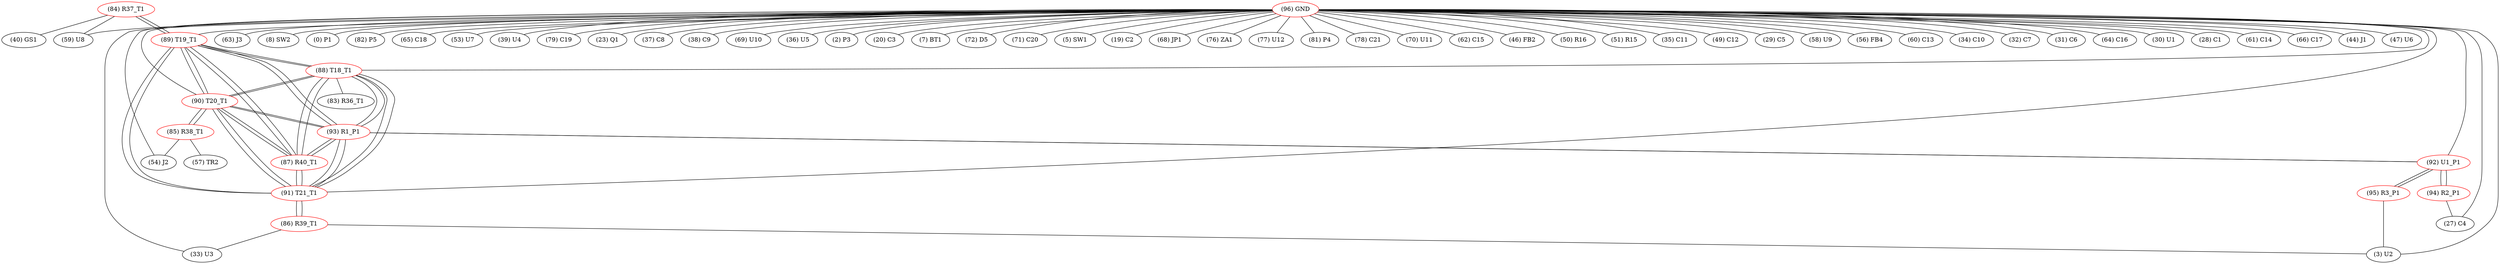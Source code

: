 graph {
	84 [label="(84) R37_T1" color=red]
	59 [label="(59) U8"]
	40 [label="(40) GS1"]
	89 [label="(89) T19_T1"]
	85 [label="(85) R38_T1" color=red]
	54 [label="(54) J2"]
	57 [label="(57) TR2"]
	90 [label="(90) T20_T1"]
	86 [label="(86) R39_T1" color=red]
	33 [label="(33) U3"]
	3 [label="(3) U2"]
	91 [label="(91) T21_T1"]
	87 [label="(87) R40_T1" color=red]
	93 [label="(93) R1_P1"]
	88 [label="(88) T18_T1"]
	91 [label="(91) T21_T1"]
	90 [label="(90) T20_T1"]
	89 [label="(89) T19_T1"]
	88 [label="(88) T18_T1" color=red]
	83 [label="(83) R36_T1"]
	93 [label="(93) R1_P1"]
	91 [label="(91) T21_T1"]
	90 [label="(90) T20_T1"]
	89 [label="(89) T19_T1"]
	87 [label="(87) R40_T1"]
	89 [label="(89) T19_T1" color=red]
	84 [label="(84) R37_T1"]
	93 [label="(93) R1_P1"]
	88 [label="(88) T18_T1"]
	91 [label="(91) T21_T1"]
	90 [label="(90) T20_T1"]
	87 [label="(87) R40_T1"]
	90 [label="(90) T20_T1" color=red]
	85 [label="(85) R38_T1"]
	93 [label="(93) R1_P1"]
	88 [label="(88) T18_T1"]
	91 [label="(91) T21_T1"]
	89 [label="(89) T19_T1"]
	87 [label="(87) R40_T1"]
	91 [label="(91) T21_T1" color=red]
	86 [label="(86) R39_T1"]
	93 [label="(93) R1_P1"]
	88 [label="(88) T18_T1"]
	90 [label="(90) T20_T1"]
	89 [label="(89) T19_T1"]
	87 [label="(87) R40_T1"]
	92 [label="(92) U1_P1" color=red]
	95 [label="(95) R3_P1"]
	94 [label="(94) R2_P1"]
	93 [label="(93) R1_P1"]
	93 [label="(93) R1_P1" color=red]
	88 [label="(88) T18_T1"]
	91 [label="(91) T21_T1"]
	90 [label="(90) T20_T1"]
	89 [label="(89) T19_T1"]
	87 [label="(87) R40_T1"]
	92 [label="(92) U1_P1"]
	94 [label="(94) R2_P1" color=red]
	27 [label="(27) C4"]
	92 [label="(92) U1_P1"]
	95 [label="(95) R3_P1" color=red]
	3 [label="(3) U2"]
	92 [label="(92) U1_P1"]
	96 [label="(96) GND" color=red]
	63 [label="(63) J3"]
	8 [label="(8) SW2"]
	0 [label="(0) P1"]
	82 [label="(82) P5"]
	65 [label="(65) C18"]
	53 [label="(53) U7"]
	39 [label="(39) U4"]
	79 [label="(79) C19"]
	23 [label="(23) Q1"]
	37 [label="(37) C8"]
	38 [label="(38) C9"]
	69 [label="(69) U10"]
	36 [label="(36) U5"]
	2 [label="(2) P3"]
	3 [label="(3) U2"]
	20 [label="(20) C3"]
	7 [label="(7) BT1"]
	72 [label="(72) D5"]
	71 [label="(71) C20"]
	5 [label="(5) SW1"]
	19 [label="(19) C2"]
	68 [label="(68) JP1"]
	76 [label="(76) ZA1"]
	77 [label="(77) U12"]
	81 [label="(81) P4"]
	78 [label="(78) C21"]
	70 [label="(70) U11"]
	59 [label="(59) U8"]
	62 [label="(62) C15"]
	46 [label="(46) FB2"]
	50 [label="(50) R16"]
	51 [label="(51) R15"]
	33 [label="(33) U3"]
	35 [label="(35) C11"]
	49 [label="(49) C12"]
	29 [label="(29) C5"]
	58 [label="(58) U9"]
	56 [label="(56) FB4"]
	60 [label="(60) C13"]
	54 [label="(54) J2"]
	34 [label="(34) C10"]
	32 [label="(32) C7"]
	31 [label="(31) C6"]
	64 [label="(64) C16"]
	30 [label="(30) U1"]
	28 [label="(28) C1"]
	27 [label="(27) C4"]
	61 [label="(61) C14"]
	66 [label="(66) C17"]
	44 [label="(44) J1"]
	47 [label="(47) U6"]
	90 [label="(90) T20_T1"]
	89 [label="(89) T19_T1"]
	88 [label="(88) T18_T1"]
	91 [label="(91) T21_T1"]
	92 [label="(92) U1_P1"]
	84 -- 59
	84 -- 40
	84 -- 89
	85 -- 54
	85 -- 57
	85 -- 90
	86 -- 33
	86 -- 3
	86 -- 91
	87 -- 93
	87 -- 88
	87 -- 91
	87 -- 90
	87 -- 89
	88 -- 83
	88 -- 93
	88 -- 91
	88 -- 90
	88 -- 89
	88 -- 87
	89 -- 84
	89 -- 93
	89 -- 88
	89 -- 91
	89 -- 90
	89 -- 87
	90 -- 85
	90 -- 93
	90 -- 88
	90 -- 91
	90 -- 89
	90 -- 87
	91 -- 86
	91 -- 93
	91 -- 88
	91 -- 90
	91 -- 89
	91 -- 87
	92 -- 95
	92 -- 94
	92 -- 93
	93 -- 88
	93 -- 91
	93 -- 90
	93 -- 89
	93 -- 87
	93 -- 92
	94 -- 27
	94 -- 92
	95 -- 3
	95 -- 92
	96 -- 63
	96 -- 8
	96 -- 0
	96 -- 82
	96 -- 65
	96 -- 53
	96 -- 39
	96 -- 79
	96 -- 23
	96 -- 37
	96 -- 38
	96 -- 69
	96 -- 36
	96 -- 2
	96 -- 3
	96 -- 20
	96 -- 7
	96 -- 72
	96 -- 71
	96 -- 5
	96 -- 19
	96 -- 68
	96 -- 76
	96 -- 77
	96 -- 81
	96 -- 78
	96 -- 70
	96 -- 59
	96 -- 62
	96 -- 46
	96 -- 50
	96 -- 51
	96 -- 33
	96 -- 35
	96 -- 49
	96 -- 29
	96 -- 58
	96 -- 56
	96 -- 60
	96 -- 54
	96 -- 34
	96 -- 32
	96 -- 31
	96 -- 64
	96 -- 30
	96 -- 28
	96 -- 27
	96 -- 61
	96 -- 66
	96 -- 44
	96 -- 47
	96 -- 90
	96 -- 89
	96 -- 88
	96 -- 91
	96 -- 92
}